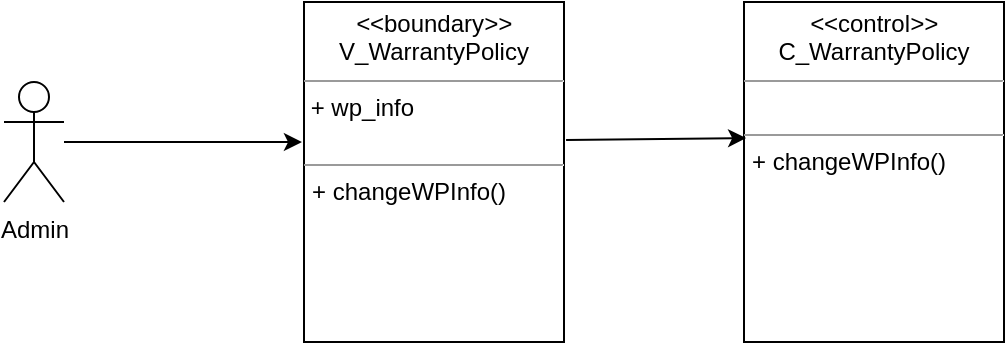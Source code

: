 <mxfile version="14.0.0" type="device"><diagram id="vPZjvgt07huSGAbWpR_d" name="Page-1"><mxGraphModel dx="1278" dy="575" grid="1" gridSize="10" guides="1" tooltips="1" connect="1" arrows="1" fold="1" page="1" pageScale="1" pageWidth="827" pageHeight="1169" math="0" shadow="0"><root><mxCell id="0"/><mxCell id="1" parent="0"/><mxCell id="KIRBe7EpZrbmUH8yec0_-1" value="Admin" style="shape=umlActor;verticalLabelPosition=bottom;verticalAlign=top;html=1;" vertex="1" parent="1"><mxGeometry x="60" y="280" width="30" height="60" as="geometry"/></mxCell><mxCell id="KIRBe7EpZrbmUH8yec0_-2" value="&lt;p style=&quot;margin: 0px ; margin-top: 4px ; text-align: center&quot;&gt;&lt;i&gt;&amp;lt;&lt;/i&gt;&amp;lt;boundary&lt;i&gt;&amp;gt;&amp;gt;&lt;/i&gt;&lt;br&gt;V_WarrantyPolicy&lt;/p&gt;&lt;hr size=&quot;1&quot;&gt;&amp;nbsp;+ wp_info&lt;br&gt;&lt;br&gt;&lt;hr size=&quot;1&quot;&gt;&lt;p style=&quot;margin: 0px ; margin-left: 4px&quot;&gt;+ changeWPInfo()&lt;br&gt;&lt;/p&gt;" style="verticalAlign=top;align=left;overflow=fill;fontSize=12;fontFamily=Helvetica;html=1;" vertex="1" parent="1"><mxGeometry x="210" y="240" width="130" height="170" as="geometry"/></mxCell><mxCell id="KIRBe7EpZrbmUH8yec0_-3" value="&lt;p style=&quot;margin: 0px ; margin-top: 4px ; text-align: center&quot;&gt;&lt;i&gt;&amp;lt;&lt;/i&gt;&amp;lt;control&lt;i&gt;&amp;gt;&amp;gt;&lt;/i&gt;&lt;br&gt;C_WarrantyPolicy&lt;/p&gt;&lt;hr size=&quot;1&quot;&gt;&lt;br&gt;&lt;hr size=&quot;1&quot;&gt;&lt;p style=&quot;margin: 0px ; margin-left: 4px&quot;&gt;+ changeWPInfo()&lt;br&gt;&lt;br&gt;&lt;/p&gt;" style="verticalAlign=top;align=left;overflow=fill;fontSize=12;fontFamily=Helvetica;html=1;" vertex="1" parent="1"><mxGeometry x="430" y="240" width="130" height="170" as="geometry"/></mxCell><mxCell id="KIRBe7EpZrbmUH8yec0_-4" value="" style="endArrow=classic;html=1;exitX=1.008;exitY=0.406;exitDx=0;exitDy=0;exitPerimeter=0;entryX=0.008;entryY=0.4;entryDx=0;entryDy=0;entryPerimeter=0;" edge="1" parent="1" source="KIRBe7EpZrbmUH8yec0_-2" target="KIRBe7EpZrbmUH8yec0_-3"><mxGeometry width="50" height="50" relative="1" as="geometry"><mxPoint x="390" y="320" as="sourcePoint"/><mxPoint x="440" y="270" as="targetPoint"/></mxGeometry></mxCell><mxCell id="KIRBe7EpZrbmUH8yec0_-5" value="" style="endArrow=classic;html=1;entryX=-0.008;entryY=0.412;entryDx=0;entryDy=0;entryPerimeter=0;" edge="1" parent="1" source="KIRBe7EpZrbmUH8yec0_-1" target="KIRBe7EpZrbmUH8yec0_-2"><mxGeometry width="50" height="50" relative="1" as="geometry"><mxPoint x="390" y="320" as="sourcePoint"/><mxPoint x="440" y="270" as="targetPoint"/></mxGeometry></mxCell></root></mxGraphModel></diagram></mxfile>